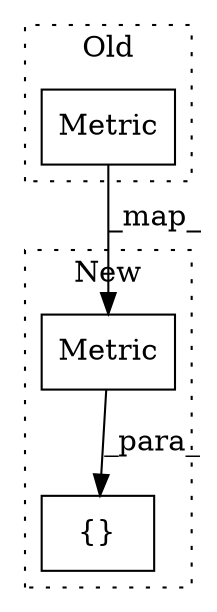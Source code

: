 digraph G {
subgraph cluster0 {
1 [label="Metric" a="32" s="3076,3164" l="7,1" shape="box"];
label = "Old";
style="dotted";
}
subgraph cluster1 {
2 [label="Metric" a="32" s="2357,2445" l="7,1" shape="box"];
3 [label="{}" a="4" s="2356,2446" l="1,1" shape="box"];
label = "New";
style="dotted";
}
1 -> 2 [label="_map_"];
2 -> 3 [label="_para_"];
}